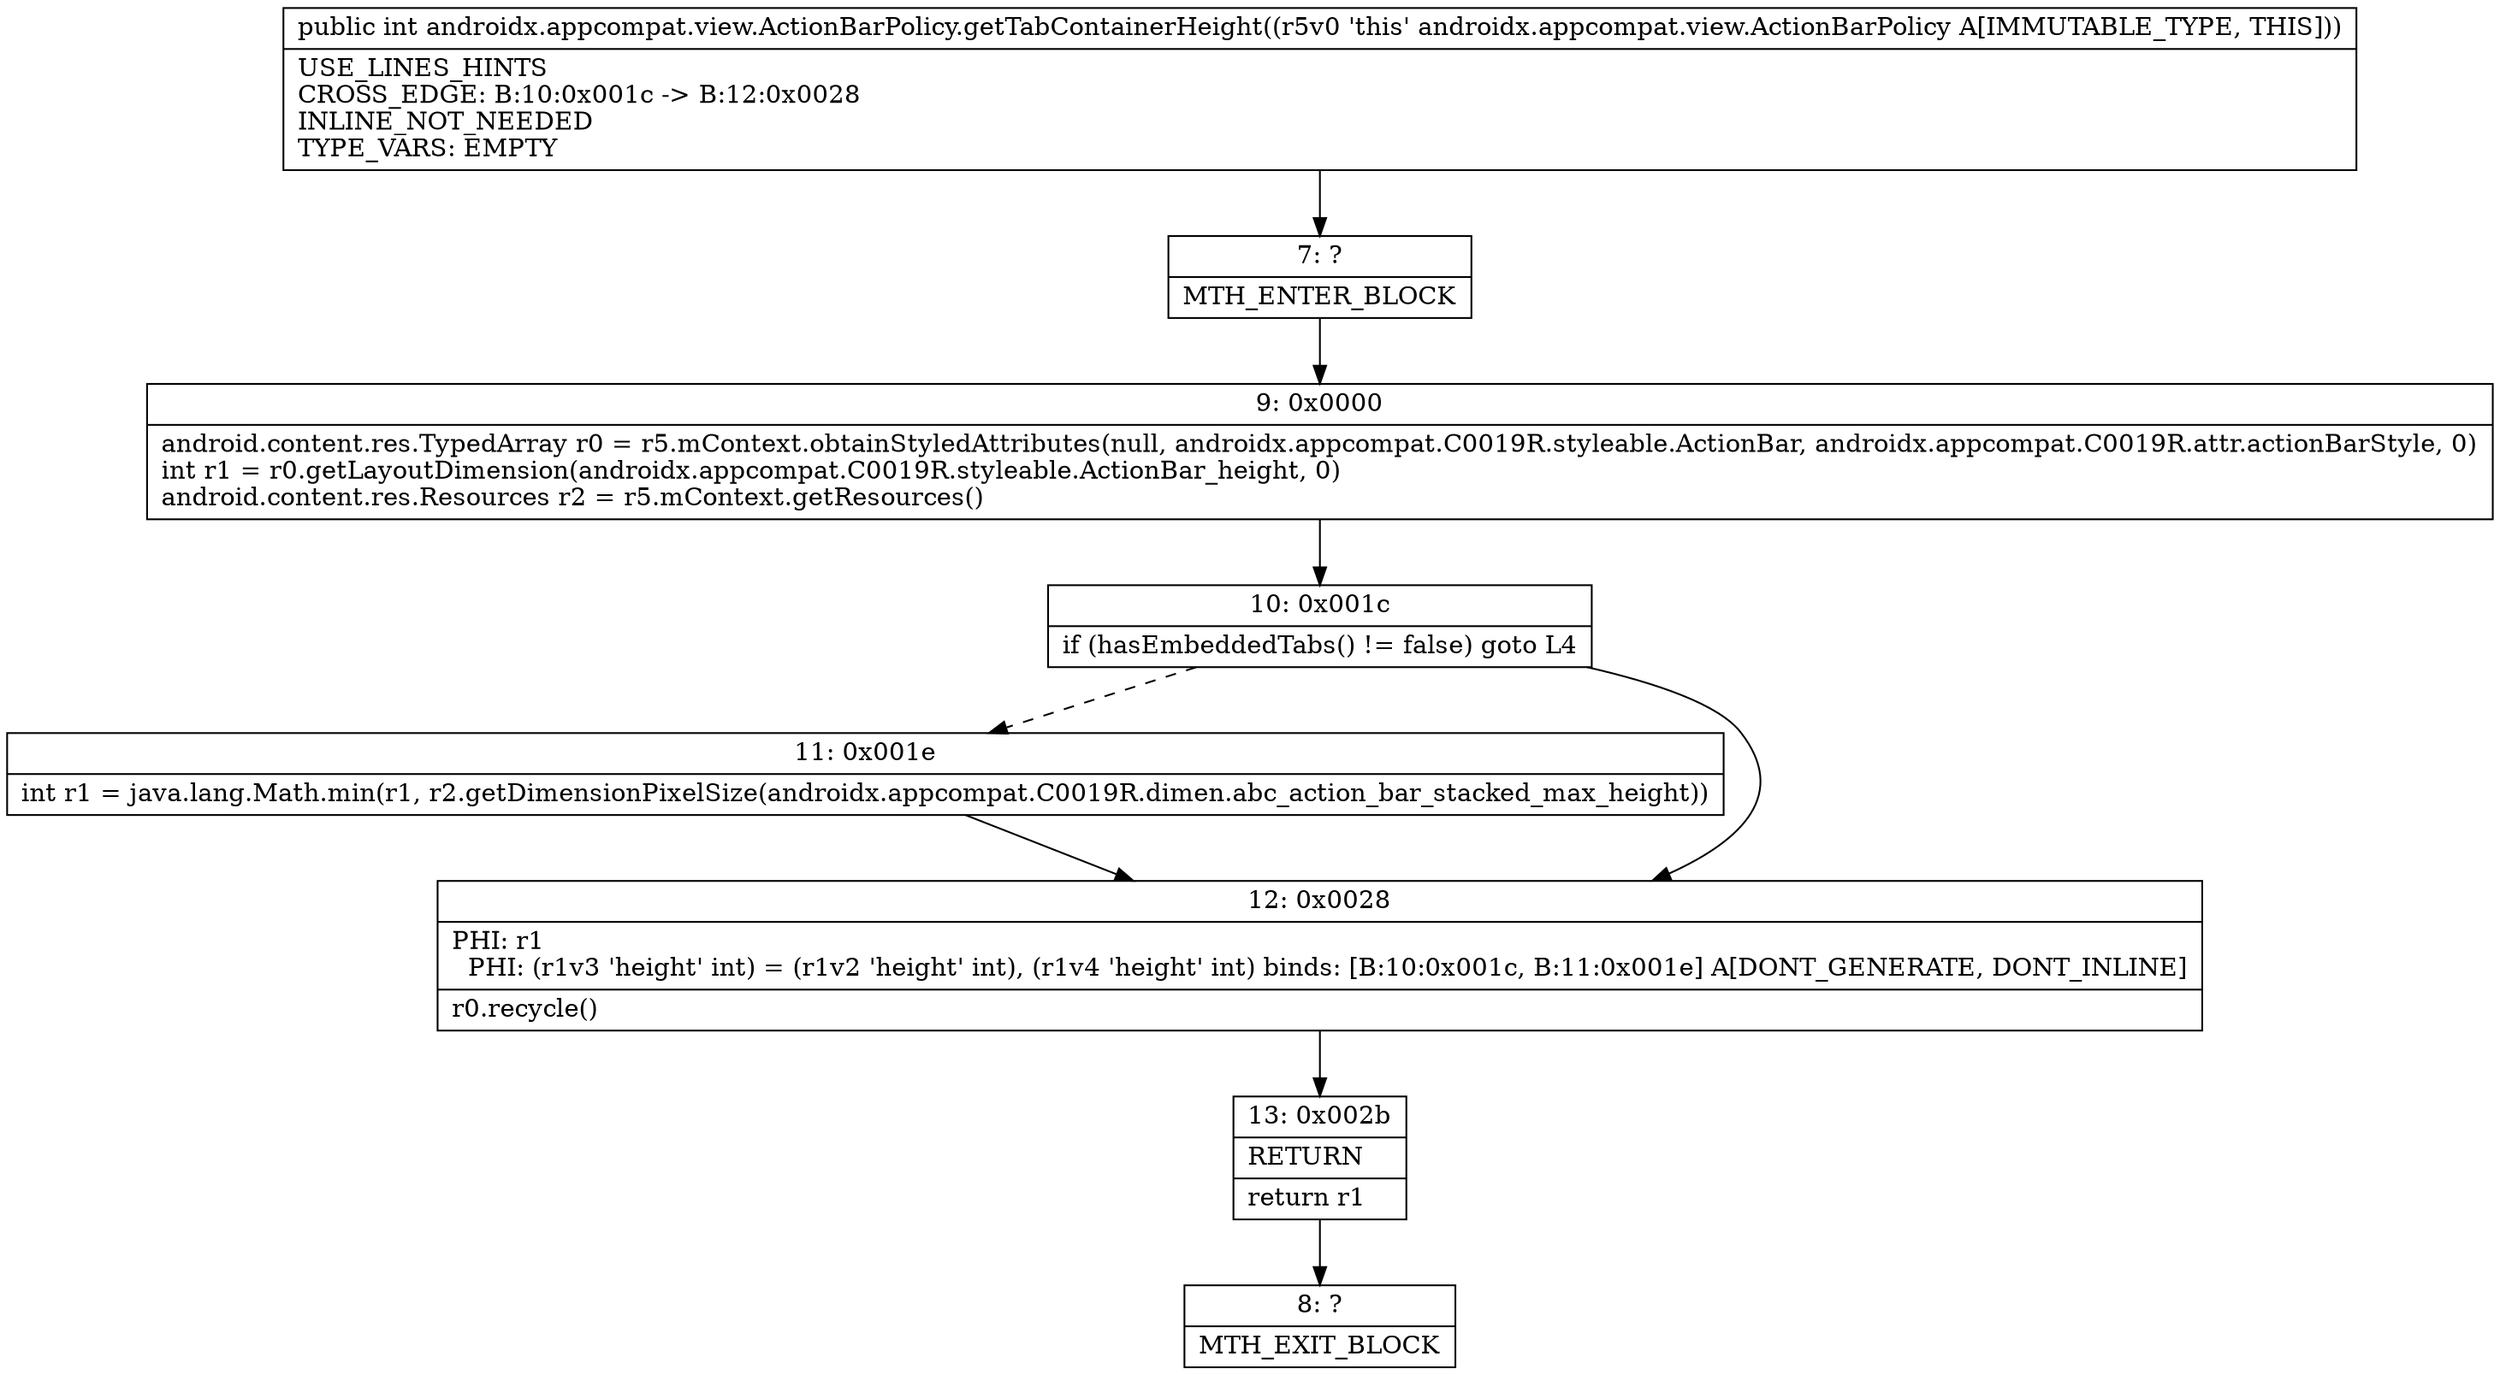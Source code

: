 digraph "CFG forandroidx.appcompat.view.ActionBarPolicy.getTabContainerHeight()I" {
Node_7 [shape=record,label="{7\:\ ?|MTH_ENTER_BLOCK\l}"];
Node_9 [shape=record,label="{9\:\ 0x0000|android.content.res.TypedArray r0 = r5.mContext.obtainStyledAttributes(null, androidx.appcompat.C0019R.styleable.ActionBar, androidx.appcompat.C0019R.attr.actionBarStyle, 0)\lint r1 = r0.getLayoutDimension(androidx.appcompat.C0019R.styleable.ActionBar_height, 0)\landroid.content.res.Resources r2 = r5.mContext.getResources()\l}"];
Node_10 [shape=record,label="{10\:\ 0x001c|if (hasEmbeddedTabs() != false) goto L4\l}"];
Node_11 [shape=record,label="{11\:\ 0x001e|int r1 = java.lang.Math.min(r1, r2.getDimensionPixelSize(androidx.appcompat.C0019R.dimen.abc_action_bar_stacked_max_height))\l}"];
Node_12 [shape=record,label="{12\:\ 0x0028|PHI: r1 \l  PHI: (r1v3 'height' int) = (r1v2 'height' int), (r1v4 'height' int) binds: [B:10:0x001c, B:11:0x001e] A[DONT_GENERATE, DONT_INLINE]\l|r0.recycle()\l}"];
Node_13 [shape=record,label="{13\:\ 0x002b|RETURN\l|return r1\l}"];
Node_8 [shape=record,label="{8\:\ ?|MTH_EXIT_BLOCK\l}"];
MethodNode[shape=record,label="{public int androidx.appcompat.view.ActionBarPolicy.getTabContainerHeight((r5v0 'this' androidx.appcompat.view.ActionBarPolicy A[IMMUTABLE_TYPE, THIS]))  | USE_LINES_HINTS\lCROSS_EDGE: B:10:0x001c \-\> B:12:0x0028\lINLINE_NOT_NEEDED\lTYPE_VARS: EMPTY\l}"];
MethodNode -> Node_7;Node_7 -> Node_9;
Node_9 -> Node_10;
Node_10 -> Node_11[style=dashed];
Node_10 -> Node_12;
Node_11 -> Node_12;
Node_12 -> Node_13;
Node_13 -> Node_8;
}

